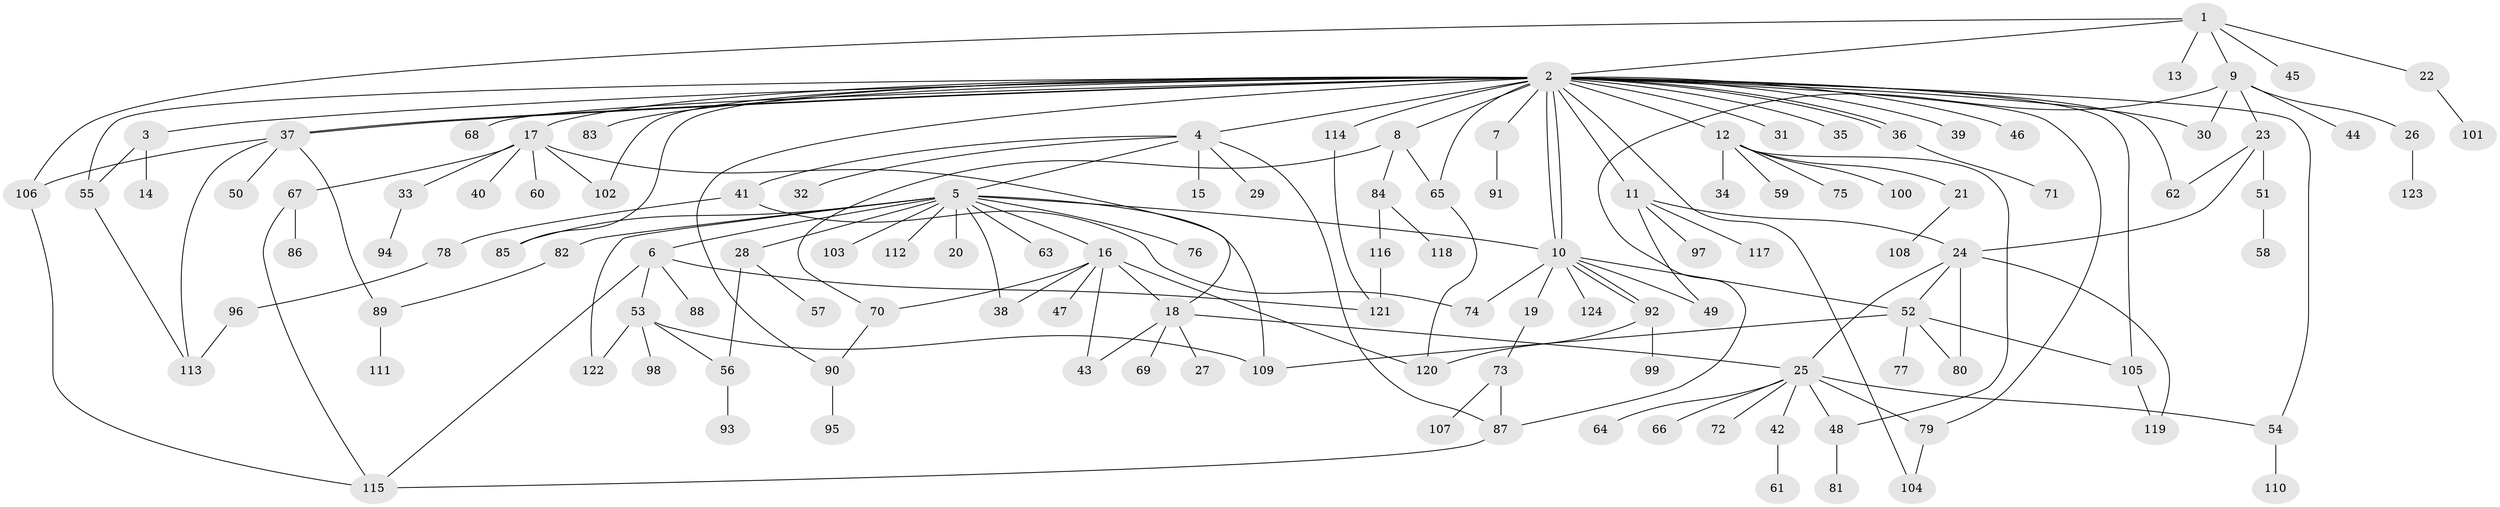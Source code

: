 // coarse degree distribution, {4: 0.08163265306122448, 21: 0.02040816326530612, 14: 0.02040816326530612, 1: 0.5102040816326531, 5: 0.10204081632653061, 10: 0.02040816326530612, 6: 0.02040816326530612, 12: 0.02040816326530612, 3: 0.10204081632653061, 2: 0.10204081632653061}
// Generated by graph-tools (version 1.1) at 2025/18/03/04/25 18:18:26]
// undirected, 124 vertices, 168 edges
graph export_dot {
graph [start="1"]
  node [color=gray90,style=filled];
  1;
  2;
  3;
  4;
  5;
  6;
  7;
  8;
  9;
  10;
  11;
  12;
  13;
  14;
  15;
  16;
  17;
  18;
  19;
  20;
  21;
  22;
  23;
  24;
  25;
  26;
  27;
  28;
  29;
  30;
  31;
  32;
  33;
  34;
  35;
  36;
  37;
  38;
  39;
  40;
  41;
  42;
  43;
  44;
  45;
  46;
  47;
  48;
  49;
  50;
  51;
  52;
  53;
  54;
  55;
  56;
  57;
  58;
  59;
  60;
  61;
  62;
  63;
  64;
  65;
  66;
  67;
  68;
  69;
  70;
  71;
  72;
  73;
  74;
  75;
  76;
  77;
  78;
  79;
  80;
  81;
  82;
  83;
  84;
  85;
  86;
  87;
  88;
  89;
  90;
  91;
  92;
  93;
  94;
  95;
  96;
  97;
  98;
  99;
  100;
  101;
  102;
  103;
  104;
  105;
  106;
  107;
  108;
  109;
  110;
  111;
  112;
  113;
  114;
  115;
  116;
  117;
  118;
  119;
  120;
  121;
  122;
  123;
  124;
  1 -- 2;
  1 -- 9;
  1 -- 13;
  1 -- 22;
  1 -- 45;
  1 -- 106;
  2 -- 3;
  2 -- 4;
  2 -- 7;
  2 -- 8;
  2 -- 10;
  2 -- 10;
  2 -- 11;
  2 -- 12;
  2 -- 17;
  2 -- 30;
  2 -- 31;
  2 -- 35;
  2 -- 36;
  2 -- 36;
  2 -- 37;
  2 -- 37;
  2 -- 39;
  2 -- 46;
  2 -- 54;
  2 -- 55;
  2 -- 62;
  2 -- 65;
  2 -- 68;
  2 -- 79;
  2 -- 83;
  2 -- 85;
  2 -- 90;
  2 -- 102;
  2 -- 104;
  2 -- 105;
  2 -- 114;
  3 -- 14;
  3 -- 55;
  4 -- 5;
  4 -- 15;
  4 -- 29;
  4 -- 32;
  4 -- 41;
  4 -- 87;
  5 -- 6;
  5 -- 10;
  5 -- 16;
  5 -- 20;
  5 -- 28;
  5 -- 38;
  5 -- 63;
  5 -- 76;
  5 -- 82;
  5 -- 85;
  5 -- 103;
  5 -- 109;
  5 -- 112;
  5 -- 122;
  6 -- 53;
  6 -- 88;
  6 -- 115;
  6 -- 121;
  7 -- 91;
  8 -- 65;
  8 -- 70;
  8 -- 84;
  9 -- 23;
  9 -- 26;
  9 -- 30;
  9 -- 44;
  9 -- 87;
  10 -- 19;
  10 -- 49;
  10 -- 52;
  10 -- 74;
  10 -- 92;
  10 -- 92;
  10 -- 124;
  11 -- 24;
  11 -- 49;
  11 -- 97;
  11 -- 117;
  12 -- 21;
  12 -- 34;
  12 -- 48;
  12 -- 59;
  12 -- 75;
  12 -- 100;
  16 -- 18;
  16 -- 38;
  16 -- 43;
  16 -- 47;
  16 -- 70;
  16 -- 120;
  17 -- 18;
  17 -- 33;
  17 -- 40;
  17 -- 60;
  17 -- 67;
  17 -- 102;
  18 -- 25;
  18 -- 27;
  18 -- 43;
  18 -- 69;
  19 -- 73;
  21 -- 108;
  22 -- 101;
  23 -- 24;
  23 -- 51;
  23 -- 62;
  24 -- 25;
  24 -- 52;
  24 -- 80;
  24 -- 119;
  25 -- 42;
  25 -- 48;
  25 -- 54;
  25 -- 64;
  25 -- 66;
  25 -- 72;
  25 -- 79;
  26 -- 123;
  28 -- 56;
  28 -- 57;
  33 -- 94;
  36 -- 71;
  37 -- 50;
  37 -- 89;
  37 -- 106;
  37 -- 113;
  41 -- 74;
  41 -- 78;
  42 -- 61;
  48 -- 81;
  51 -- 58;
  52 -- 77;
  52 -- 80;
  52 -- 105;
  52 -- 109;
  53 -- 56;
  53 -- 98;
  53 -- 109;
  53 -- 122;
  54 -- 110;
  55 -- 113;
  56 -- 93;
  65 -- 120;
  67 -- 86;
  67 -- 115;
  70 -- 90;
  73 -- 87;
  73 -- 107;
  78 -- 96;
  79 -- 104;
  82 -- 89;
  84 -- 116;
  84 -- 118;
  87 -- 115;
  89 -- 111;
  90 -- 95;
  92 -- 99;
  92 -- 120;
  96 -- 113;
  105 -- 119;
  106 -- 115;
  114 -- 121;
  116 -- 121;
}
